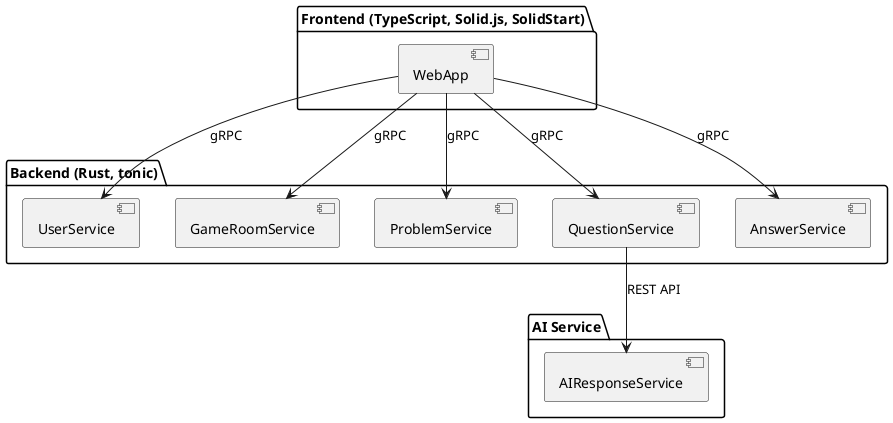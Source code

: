 @startuml services

package "Frontend (TypeScript, Solid.js, SolidStart)" {
    [WebApp]
}

package "Backend (Rust, tonic)" {
    [UserService]
    [GameRoomService]
    [ProblemService]
    [QuestionService]
    [AnswerService]
}

package "AI Service" {
    [AIResponseService]
}

WebApp --> UserService : gRPC
WebApp --> GameRoomService : gRPC
WebApp --> ProblemService : gRPC
WebApp --> QuestionService : gRPC
WebApp --> AnswerService : gRPC

QuestionService --> AIResponseService : REST API

@enduml
